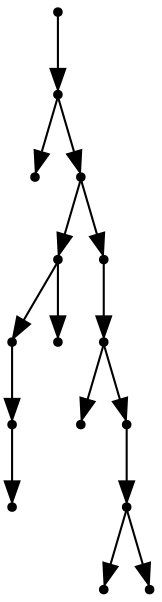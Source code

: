 digraph {
  15 [shape=point];
  14 [shape=point];
  0 [shape=point];
  13 [shape=point];
  5 [shape=point];
  3 [shape=point];
  2 [shape=point];
  1 [shape=point];
  4 [shape=point];
  12 [shape=point];
  11 [shape=point];
  6 [shape=point];
  10 [shape=point];
  9 [shape=point];
  7 [shape=point];
  8 [shape=point];
15 -> 14;
14 -> 0;
14 -> 13;
13 -> 5;
5 -> 3;
3 -> 2;
2 -> 1;
5 -> 4;
13 -> 12;
12 -> 11;
11 -> 6;
11 -> 10;
10 -> 9;
9 -> 7;
9 -> 8;
}
